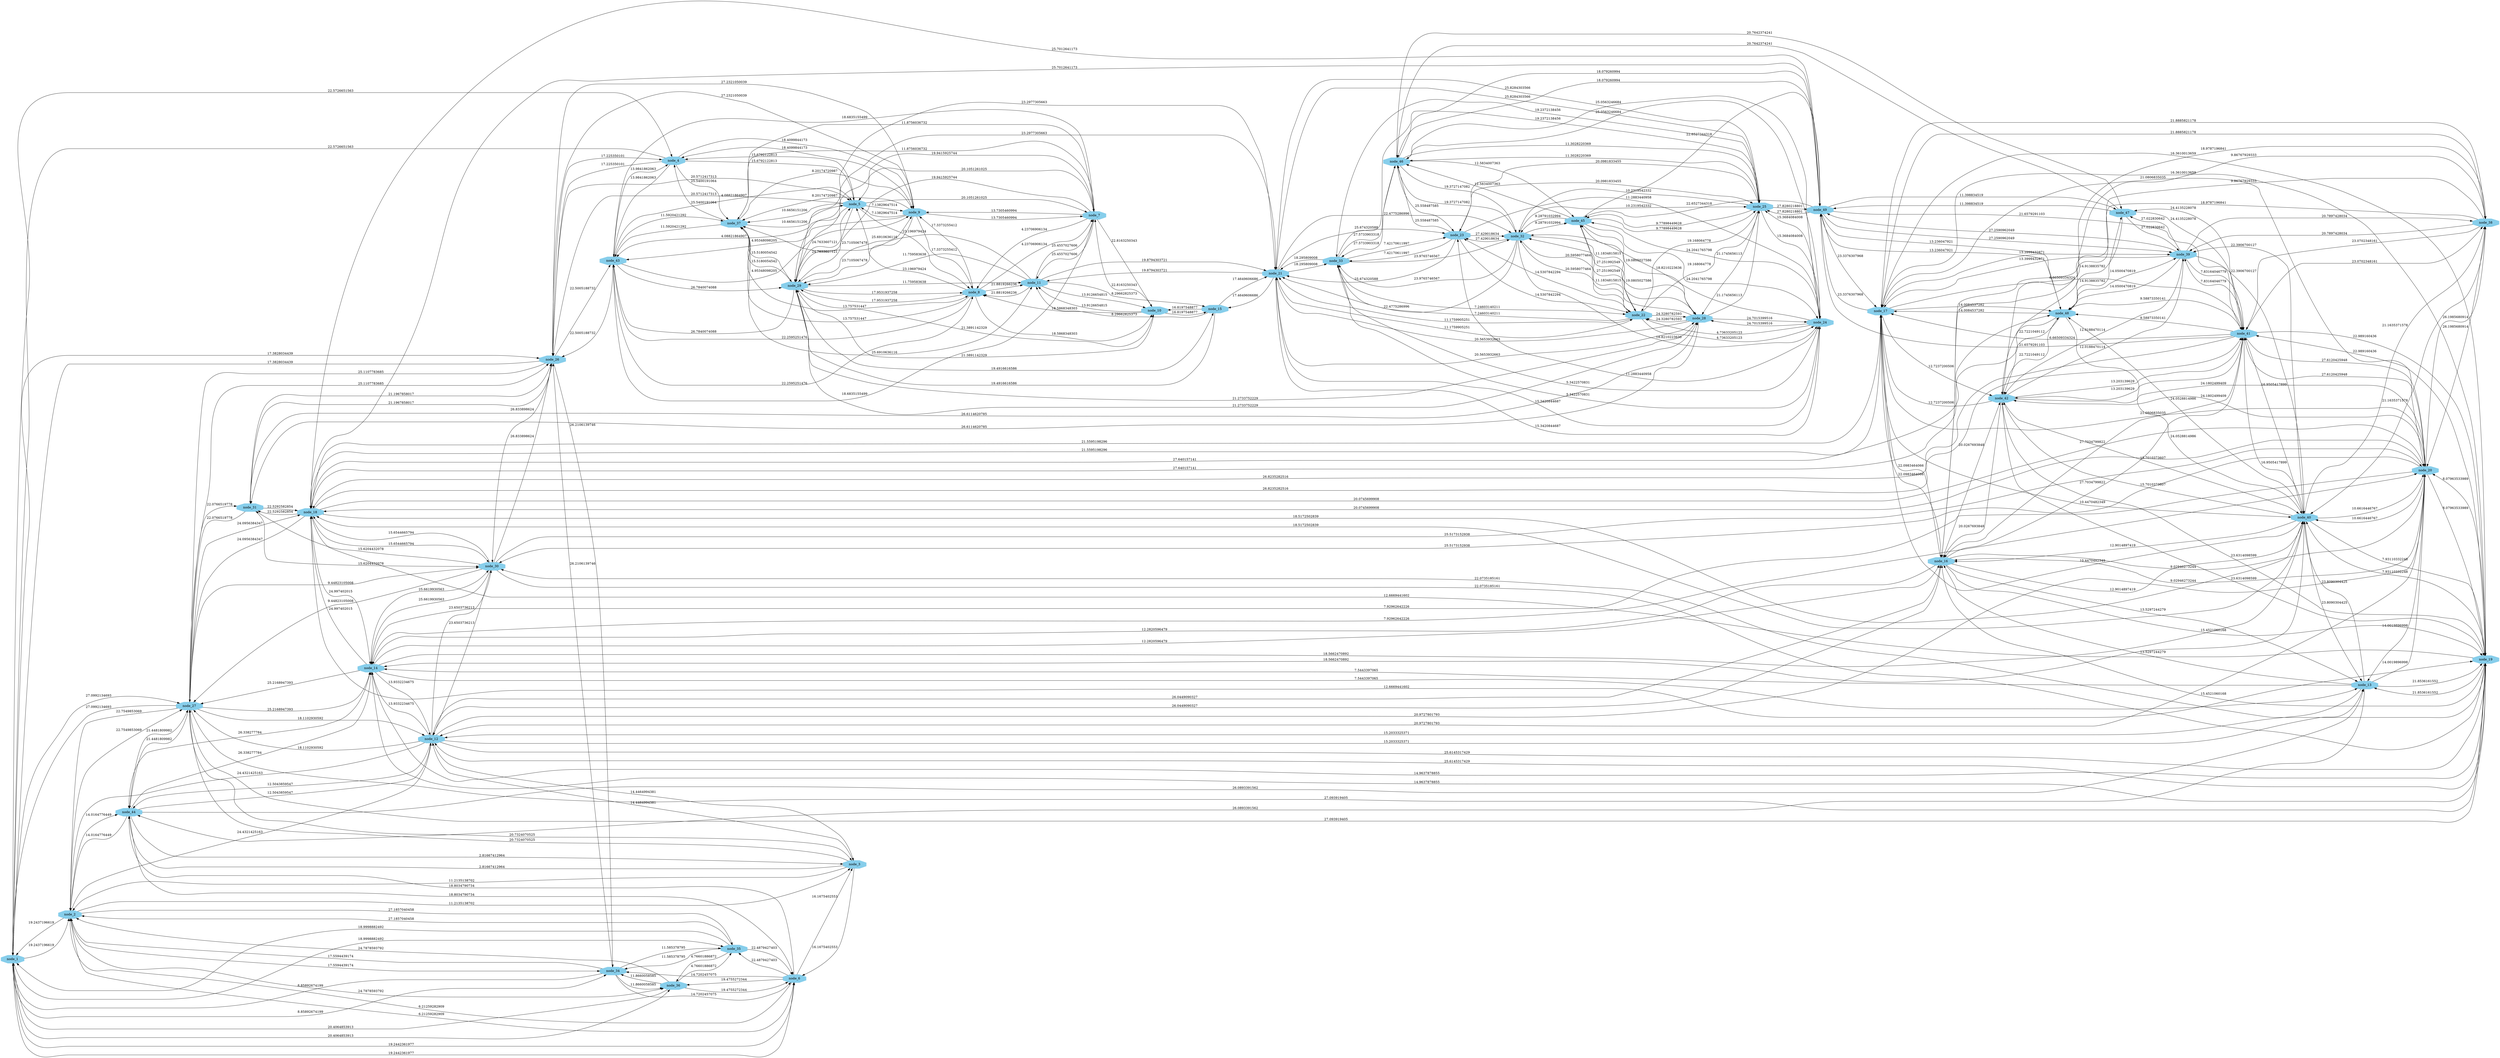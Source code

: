 digraph G {
node [width=.3,height=.3,shape=octagon,style=filled,color=skyblue];
overlap="false";
rankdir="LR";
aspect="1";
node_1 [pos="19.4128048566,83.9770177903!"];
node_2 [pos="4.41696285582,71.9169402982!"];
node_3 [pos="1.26473794915,61.1556034178!"];
node_4 [pos="39.3386600448,94.5829362926!"];
node_5 [pos="53.5315264631,87.9195857395!"];
node_6 [pos="1.35558498997,77.3228884318!"];
node_7 [pos="70.5302695338,98.6554522444!"];
node_8 [pos="74.6258995935,97.5698332301!"];
node_9 [pos="57.7272028331,93.6946681081!"];
node_10 [pos="92.8682669848,94.0080273716!"];
node_11 [pos="88.6305239082,80.7564691834!"];
node_12 [pos="6.10181515067,47.5429611261!"];
node_13 [pos="3.12594278289,32.6337188957!"];
node_14 [pos="10.4804157605,34.3156192581!"];
node_15 [pos="96.2771737783,77.5373410181!"];
node_16 [pos="11.5974615781,22.0844624103!"];
node_17 [pos="32.7725785411,15.7637555268!"];
node_18 [pos="35.3139755125,37.1729637494!"];
node_19 [pos="24.8282514482,30.0665536004!"];
node_20 [pos="16.7695085713,29.4858897819!"];
node_21 [pos="90.7039919679,60.9854681434!"];
node_22 [pos="92.5314402137,49.9598979937!"];
node_23 [pos="96.3460097138,35.9387443375!"];
node_24 [pos="90.5808475286,45.6438778968!"];
node_25 [pos="76.5452635808,39.383657452!"];
node_26 [pos="35.6451366974,77.7582350654!"];
node_27 [pos="21.5689441192,56.9637167308!"];
node_28 [pos="70.1866170261,59.580930605!"];
node_29 [pos="76.9129877209,79.7629134276!"];
node_30 [pos="29.3904747685,51.6634593523!"];
node_31 [pos="43.6154513817,58.1170077066!"];
node_32 [pos="71.9844352095,48.5429004336!"];
node_33 [pos="95.3801652128,43.2973356518!"];
node_34 [pos="11.5098893176,87.9800802434!"];
node_35 [pos="7.6630391733,98.9081517013!"];
node_36 [pos="3.4468642509,96.6858094953!"];
node_37 [pos="64.1738404553,88.6242124419!"];
node_38 [pos="14.7331750239,3.36658053138!"];
node_39 [pos="35.5104433663,2.6464929962!"];
node_40 [pos="24.4988216988,22.1422949!"];
node_41 [pos="36.7096782949,10.3857712573!"];
node_42 [pos="24.1080093281,6.44612212144!"];
node_43 [pos="53.0789702459,91.982678723!"];
node_44 [pos="0.179963836969,58.5561961242!"];
node_45 [pos="66.8681102802,40.7912233561!"];
node_46 [pos="71.6994832157,29.1722815089!"];
node_47 [pos="61.1055528221,11.3138886747!"];
node_48 [pos="46.1985290382,11.7661776219!"];
node_49 [pos="55.4637562037,21.2186127653!"];
      node_32 -> node_33 [label="23.9765746567"];
      node_32 -> node_24 [label="18.8210223636"];
      node_32 -> node_25 [label="10.2319542332"];
      node_32 -> node_22 [label="20.5958077464"];
      node_32 -> node_23 [label="27.429018634"];
      node_32 -> node_46 [label="19.3727147082"];
      node_32 -> node_21 [label="22.4775286996"];
      node_32 -> node_28 [label="11.1834815815"];
      node_32 -> node_45 [label="9.28791032994"];
      node_46 -> node_33 [label="27.5733903318"];
      node_46 -> node_32 [label="19.3727147082"];
      node_46 -> node_24 [label="25.0563246684"];
      node_46 -> node_25 [label="11.3028220369"];
      node_46 -> node_45 [label="12.5834007363"];
      node_46 -> node_47 [label="20.7642374241"];
      node_46 -> node_49 [label="18.079260994"];
      node_46 -> node_23 [label="25.558487585"];
      node_35 -> node_6 [label="22.4879427403"];
      node_35 -> node_36 [label="4.76601886872"];
      node_35 -> node_2 [label="27.1857040458"];
      node_35 -> node_1 [label="18.9998882492"];
      node_35 -> node_34 [label="11.585378795"];
      node_47 -> node_39 [label="27.022830642"];
      node_47 -> node_41 [label="24.4135228078"];
      node_47 -> node_48 [label="14.9138835782"];
      node_47 -> node_46 [label="20.7642374241"];
      node_47 -> node_49 [label="11.398834519"];
      node_42 -> node_39 [label="12.0188470114"];
      node_42 -> node_38 [label="9.86767929333"];
      node_42 -> node_19 [label="23.6314098599"];
      node_42 -> node_17 [label="12.7237200506"];
      node_42 -> node_16 [label="20.0267693848"];
      node_42 -> node_40 [label="15.7010373607"];
      node_42 -> node_41 [label="13.203139629"];
      node_42 -> node_20 [label="24.1802499409"];
      node_42 -> node_48 [label="22.7221049112"];
      node_34 -> node_6 [label="14.7202457075"];
      node_34 -> node_35 [label="11.585378795"];
      node_34 -> node_2 [label="17.5594439174"];
      node_34 -> node_1 [label="8.85892674199"];
      node_34 -> node_36 [label="11.8660058585"];
      node_34 -> node_26 [label="26.2106139746"];
      node_26 -> node_9 [label="27.2321050039"];
      node_26 -> node_31 [label="21.1967858017"];
      node_26 -> node_30 [label="26.833898624"];
      node_26 -> node_5 [label="20.5712417313"];
      node_26 -> node_4 [label="17.225350101"];
      node_26 -> node_34 [label="26.2106139746"];
      node_26 -> node_1 [label="17.3828034439"];
      node_26 -> node_27 [label="25.1107783685"];
      node_26 -> node_43 [label="22.5005188732"];
      node_27 -> node_19 [label="27.093919405"];
      node_27 -> node_18 [label="24.0956384347"];
      node_27 -> node_31 [label="22.0766519778"];
      node_27 -> node_30 [label="9.44823105008"];
      node_27 -> node_14 [label="25.2168947393"];
      node_27 -> node_3 [label="20.7324070525"];
      node_27 -> node_2 [label="22.7549853069"];
      node_27 -> node_1 [label="27.0992134693"];
      node_27 -> node_12 [label="18.1102930592"];
      node_27 -> node_26 [label="25.1107783685"];
      node_27 -> node_44 [label="21.4481809982"];
      node_24 -> node_33 [label="5.3422570831"];
      node_24 -> node_32 [label="18.8210223636"];
      node_24 -> node_25 [label="15.3684084008"];
      node_24 -> node_22 [label="4.73633205123"];
      node_24 -> node_23 [label="11.2883440958"];
      node_24 -> node_46 [label="25.0563246684"];
      node_24 -> node_21 [label="15.3420844687"];
      node_24 -> node_28 [label="24.7015399516"];
      node_24 -> node_45 [label="24.2041765798"];
      node_25 -> node_33 [label="19.2372138456"];
      node_25 -> node_32 [label="10.2319542332"];
      node_25 -> node_24 [label="15.3684084008"];
      node_25 -> node_22 [label="19.168064778"];
      node_25 -> node_23 [label="20.0981833455"];
      node_25 -> node_46 [label="11.3028220369"];
      node_25 -> node_21 [label="25.8284303566"];
      node_25 -> node_49 [label="27.8280218801"];
      node_25 -> node_28 [label="21.1745656113"];
      node_25 -> node_45 [label="9.77898449628"];
      node_22 -> node_33 [label="7.24603140211"];
      node_22 -> node_32 [label="20.5958077464"];
      node_22 -> node_24 [label="4.73633205123"];
      node_22 -> node_25 [label="19.168064778"];
      node_22 -> node_23 [label="14.5307842294"];
      node_22 -> node_21 [label="11.1759905251"];
      node_22 -> node_28 [label="24.3280782593"];
      node_22 -> node_45 [label="27.251992549"];
      node_23 -> node_33 [label="7.42170611997"];
      node_23 -> node_32 [label="27.429018634"];
      node_23 -> node_24 [label="11.2883440958"];
      node_23 -> node_25 [label="20.0981833455"];
      node_23 -> node_22 [label="14.5307842294"];
      node_23 -> node_46 [label="25.558487585"];
      node_23 -> node_21 [label="25.674320588"];
      node_20 -> node_38 [label="26.1985680914"];
      node_20 -> node_19 [label="8.07963533989"];
      node_20 -> node_18 [label="20.0745699908"];
      node_20 -> node_17 [label="21.0806835035"];
      node_20 -> node_16 [label="9.02946273244"];
      node_20 -> node_14 [label="7.92962642226"];
      node_20 -> node_13 [label="14.0019896998"];
      node_20 -> node_12 [label="20.9727801793"];
      node_20 -> node_40 [label="10.6616446767"];
      node_20 -> node_41 [label="27.6120425948"];
      node_20 -> node_42 [label="24.1802499409"];
      node_20 -> node_30 [label="25.5173152938"];
      node_21 -> node_15 [label="17.4649606686"];
      node_21 -> node_32 [label="22.4775286996"];
      node_21 -> node_11 [label="19.8794303721"];
      node_21 -> node_24 [label="15.3420844687"];
      node_21 -> node_25 [label="25.8284303566"];
      node_21 -> node_22 [label="11.1759905251"];
      node_21 -> node_23 [label="25.674320588"];
      node_21 -> node_33 [label="18.295809008"];
      node_21 -> node_28 [label="20.5653932663"];
      node_21 -> node_29 [label="23.2977305663"];
      node_48 -> node_39 [label="14.0500470819"];
      node_48 -> node_18 [label="27.640157141"];
      node_48 -> node_17 [label="14.0084537282"];
      node_48 -> node_40 [label="24.0528814986"];
      node_48 -> node_41 [label="9.58873350141"];
      node_48 -> node_42 [label="22.7221049112"];
      node_48 -> node_47 [label="14.9138835782"];
      node_48 -> node_49 [label="13.236047921"];
      node_49 -> node_39 [label="27.2590962049"];
      node_49 -> node_18 [label="25.7012641173"];
      node_49 -> node_17 [label="23.3376307968"];
      node_49 -> node_41 [label="21.6579291103"];
      node_49 -> node_25 [label="27.8280218801"];
      node_49 -> node_45 [label="22.6527344318"];
      node_49 -> node_46 [label="18.079260994"];
      node_49 -> node_47 [label="11.398834519"];
      node_49 -> node_48 [label="13.236047921"];
      node_36 -> node_6 [label="19.4755272344"];
      node_36 -> node_35 [label="4.76601886872"];
      node_36 -> node_2 [label="24.7878593792"];
      node_36 -> node_1 [label="20.4064853913"];
      node_36 -> node_34 [label="11.8660058585"];
      node_28 -> node_31 [label="26.6114620785"];
      node_28 -> node_32 [label="11.1834815815"];
      node_28 -> node_24 [label="24.7015399516"];
      node_28 -> node_25 [label="21.1745656113"];
      node_28 -> node_22 [label="24.3280782593"];
      node_28 -> node_45 [label="19.0805027586"];
      node_28 -> node_21 [label="20.5653932663"];
      node_28 -> node_29 [label="21.2733752229"];
      node_29 -> node_9 [label="23.7105067478"];
      node_29 -> node_8 [label="17.9531937258"];
      node_29 -> node_7 [label="19.9415925744"];
      node_29 -> node_5 [label="24.7633607121"];
      node_29 -> node_11 [label="11.759583638"];
      node_29 -> node_10 [label="21.3891142329"];
      node_29 -> node_43 [label="26.7840074088"];
      node_29 -> node_37 [label="15.5180054542"];
      node_29 -> node_21 [label="23.2977305663"];
      node_29 -> node_15 [label="19.4916616586"];
      node_29 -> node_28 [label="21.2733752229"];
      node_37 -> node_9 [label="8.20174720987"];
      node_37 -> node_8 [label="13.757531447"];
      node_37 -> node_7 [label="11.8756036732"];
      node_37 -> node_5 [label="10.6656151206"];
      node_37 -> node_4 [label="25.5400191064"];
      node_37 -> node_11 [label="25.6910636116"];
      node_37 -> node_43 [label="11.5920421292"];
      node_37 -> node_29 [label="15.5180054542"];
      node_9 -> node_8 [label="17.3373255412"];
      node_9 -> node_7 [label="13.7305460994"];
      node_9 -> node_5 [label="7.13829647514"];
      node_9 -> node_4 [label="18.4099844173"];
      node_9 -> node_37 [label="8.20174720987"];
      node_9 -> node_26 [label="27.2321050039"];
      node_9 -> node_43 [label="4.95348098205"];
      node_9 -> node_29 [label="23.7105067478"];
      node_8 -> node_9 [label="17.3373255412"];
      node_8 -> node_7 [label="4.23706906134"];
      node_8 -> node_5 [label="23.196979424"];
      node_8 -> node_11 [label="21.8819266236"];
      node_8 -> node_10 [label="18.5868348303"];
      node_8 -> node_43 [label="22.2595251476"];
      node_8 -> node_37 [label="13.757531447"];
      node_8 -> node_29 [label="17.9531937258"];
      node_7 -> node_9 [label="13.7305460994"];
      node_7 -> node_8 [label="4.23706906134"];
      node_7 -> node_5 [label="20.1051261025"];
      node_7 -> node_11 [label="25.4557027606"];
      node_7 -> node_10 [label="22.8163250343"];
      node_7 -> node_43 [label="18.6835155499"];
      node_7 -> node_37 [label="11.8756036732"];
      node_7 -> node_29 [label="19.9415925744"];
      node_6 -> node_34 [label="14.7202457075"];
      node_6 -> node_3 [label="16.1675402553"];
      node_6 -> node_35 [label="22.4879427403"];
      node_6 -> node_2 [label="6.21259282909"];
      node_6 -> node_1 [label="19.2442361977"];
      node_6 -> node_36 [label="19.4755272344"];
      node_6 -> node_44 [label="18.8034790734"];
      node_5 -> node_9 [label="7.13829647514"];
      node_5 -> node_8 [label="23.196979424"];
      node_5 -> node_7 [label="20.1051261025"];
      node_5 -> node_4 [label="15.6792122813"];
      node_5 -> node_37 [label="10.6656151206"];
      node_5 -> node_26 [label="20.5712417313"];
      node_5 -> node_43 [label="4.08821864907"];
      node_5 -> node_29 [label="24.7633607121"];
      node_4 -> node_9 [label="18.4099844173"];
      node_4 -> node_5 [label="15.6792122813"];
      node_4 -> node_37 [label="25.5400191064"];
      node_4 -> node_26 [label="17.225350101"];
      node_4 -> node_43 [label="13.9841862063"];
      node_4 -> node_1 [label="22.5726651563"];
      node_3 -> node_6 [label="16.1675402553"];
      node_3 -> node_44 [label="2.81667412964"];
      node_3 -> node_27 [label="20.7324070525"];
      node_3 -> node_2 [label="11.2135138702"];
      node_3 -> node_12 [label="14.4464994381"];
      node_2 -> node_35 [label="27.1857040458"];
      node_2 -> node_6 [label="6.21259282909"];
      node_2 -> node_3 [label="11.2135138702"];
      node_2 -> node_34 [label="17.5594439174"];
      node_2 -> node_1 [label="19.2437196619"];
      node_2 -> node_12 [label="24.4321425163"];
      node_2 -> node_27 [label="22.7549853069"];
      node_2 -> node_44 [label="14.0164776449"];
      node_2 -> node_36 [label="24.7878593792"];
      node_1 -> node_6 [label="19.2442361977"];
      node_1 -> node_4 [label="22.5726651563"];
      node_1 -> node_35 [label="18.9998882492"];
      node_1 -> node_34 [label="8.85892674199"];
      node_1 -> node_2 [label="19.2437196619"];
      node_1 -> node_26 [label="17.3828034439"];
      node_1 -> node_27 [label="27.0992134693"];
      node_1 -> node_36 [label="20.4064853913"];
      node_40 -> node_39 [label="22.3906700127"];
      node_40 -> node_38 [label="21.1635371578"];
      node_40 -> node_19 [label="7.93110332248"];
      node_40 -> node_18 [label="18.5172502839"];
      node_40 -> node_17 [label="10.4470482349"];
      node_40 -> node_16 [label="12.9014897419"];
      node_40 -> node_14 [label="18.5662470892"];
      node_40 -> node_13 [label="23.8090304425"];
      node_40 -> node_41 [label="16.9505417899"];
      node_40 -> node_42 [label="15.7010373607"];
      node_40 -> node_20 [label="10.6616446767"];
      node_40 -> node_48 [label="24.0528814986"];
      node_39 -> node_38 [label="20.7897428034"];
      node_39 -> node_17 [label="13.3999432871"];
      node_39 -> node_40 [label="22.3906700127"];
      node_39 -> node_41 [label="7.83164046779"];
      node_39 -> node_42 [label="12.0188470114"];
      node_39 -> node_47 [label="27.022830642"];
      node_39 -> node_48 [label="14.0500470819"];
      node_39 -> node_49 [label="27.2590962049"];
      node_38 -> node_39 [label="20.7897428034"];
      node_38 -> node_17 [label="21.8885821178"];
      node_38 -> node_16 [label="18.9787196841"];
      node_38 -> node_40 [label="21.1635371578"];
      node_38 -> node_41 [label="23.0702348161"];
      node_38 -> node_42 [label="9.86767929333"];
      node_38 -> node_20 [label="26.1985680914"];
      node_19 -> node_41 [label="22.989160436"];
      node_19 -> node_18 [label="12.6669441602"];
      node_19 -> node_17 [label="16.3610013659"];
      node_19 -> node_16 [label="15.4521060168"];
      node_19 -> node_14 [label="14.9637878855"];
      node_19 -> node_13 [label="21.8536161552"];
      node_19 -> node_12 [label="25.6145317429"];
      node_19 -> node_40 [label="7.93110332248"];
      node_19 -> node_27 [label="27.093919405"];
      node_19 -> node_42 [label="23.6314098599"];
      node_19 -> node_20 [label="8.07963533989"];
      node_19 -> node_30 [label="22.0735185161"];
      node_18 -> node_19 [label="12.6669441602"];
      node_18 -> node_41 [label="26.8235282516"];
      node_18 -> node_17 [label="21.5595198296"];
      node_18 -> node_30 [label="15.6544665794"];
      node_18 -> node_14 [label="24.997402015"];
      node_18 -> node_31 [label="22.5292582854"];
      node_18 -> node_40 [label="18.5172502839"];
      node_18 -> node_27 [label="24.0956384347"];
      node_18 -> node_20 [label="20.0745699908"];
      node_18 -> node_48 [label="27.640157141"];
      node_18 -> node_49 [label="25.7012641173"];
      node_17 -> node_39 [label="13.3999432871"];
      node_17 -> node_38 [label="21.8885821178"];
      node_17 -> node_19 [label="16.3610013659"];
      node_17 -> node_18 [label="21.5595198296"];
      node_17 -> node_16 [label="22.0983464066"];
      node_17 -> node_40 [label="10.4470482349"];
      node_17 -> node_41 [label="6.66509334324"];
      node_17 -> node_42 [label="12.7237200506"];
      node_17 -> node_20 [label="21.0806835035"];
      node_17 -> node_48 [label="14.0084537282"];
      node_17 -> node_49 [label="23.3376307968"];
      node_16 -> node_38 [label="18.9787196841"];
      node_16 -> node_19 [label="15.4521060168"];
      node_16 -> node_17 [label="22.0983464066"];
      node_16 -> node_14 [label="12.2820596479"];
      node_16 -> node_13 [label="13.5297244279"];
      node_16 -> node_12 [label="26.0449090327"];
      node_16 -> node_40 [label="12.9014897419"];
      node_16 -> node_41 [label="27.7034799822"];
      node_16 -> node_42 [label="20.0267693848"];
      node_16 -> node_20 [label="9.02946273244"];
      node_15 -> node_29 [label="19.4916616586"];
      node_15 -> node_21 [label="17.4649606686"];
      node_15 -> node_11 [label="8.29662825373"];
      node_15 -> node_10 [label="16.8197548877"];
      node_14 -> node_19 [label="14.9637878855"];
      node_14 -> node_18 [label="24.997402015"];
      node_14 -> node_16 [label="12.2820596479"];
      node_14 -> node_13 [label="7.5443397065"];
      node_14 -> node_12 [label="13.9332234675"];
      node_14 -> node_40 [label="18.5662470892"];
      node_14 -> node_27 [label="25.2168947393"];
      node_14 -> node_44 [label="26.338277784"];
      node_14 -> node_20 [label="7.92962642226"];
      node_14 -> node_30 [label="25.6619930563"];
      node_13 -> node_19 [label="21.8536161552"];
      node_13 -> node_16 [label="13.5297244279"];
      node_13 -> node_14 [label="7.5443397065"];
      node_13 -> node_12 [label="15.2033325371"];
      node_13 -> node_40 [label="23.8090304425"];
      node_13 -> node_44 [label="26.0893391562"];
      node_13 -> node_20 [label="14.0019896998"];
      node_12 -> node_30 [label="23.6503736213"];
      node_12 -> node_19 [label="25.6145317429"];
      node_12 -> node_3 [label="14.4464994381"];
      node_12 -> node_14 [label="13.9332234675"];
      node_12 -> node_13 [label="15.2033325371"];
      node_12 -> node_2 [label="24.4321425163"];
      node_12 -> node_27 [label="18.1102930592"];
      node_12 -> node_44 [label="12.5043859547"];
      node_12 -> node_20 [label="20.9727801793"];
      node_12 -> node_16 [label="26.0449090327"];
      node_11 -> node_8 [label="21.8819266236"];
      node_11 -> node_7 [label="25.4557027606"];
      node_11 -> node_15 [label="8.29662825373"];
      node_11 -> node_37 [label="25.6910636116"];
      node_11 -> node_10 [label="13.9126654815"];
      node_11 -> node_21 [label="19.8794303721"];
      node_11 -> node_29 [label="11.759583638"];
      node_10 -> node_7 [label="22.8163250343"];
      node_10 -> node_15 [label="16.8197548877"];
      node_10 -> node_29 [label="21.3891142329"];
      node_10 -> node_11 [label="13.9126654815"];
      node_10 -> node_8 [label="18.5868348303"];
      node_41 -> node_39 [label="7.83164046779"];
      node_41 -> node_38 [label="23.0702348161"];
      node_41 -> node_19 [label="22.989160436"];
      node_41 -> node_18 [label="26.8235282516"];
      node_41 -> node_17 [label="6.66509334324"];
      node_41 -> node_16 [label="27.7034799822"];
      node_41 -> node_40 [label="16.9505417899"];
      node_41 -> node_42 [label="13.203139629"];
      node_41 -> node_20 [label="27.6120425948"];
      node_41 -> node_47 [label="24.4135228078"];
      node_41 -> node_48 [label="9.58873350141"];
      node_41 -> node_49 [label="21.6579291103"];
      node_31 -> node_26 [label="21.1967858017"];
      node_31 -> node_27 [label="22.0766519778"];
      node_31 -> node_30 [label="15.6204432078"];
      node_31 -> node_28 [label="26.6114620785"];
      node_31 -> node_18 [label="22.5292582854"];
      node_43 -> node_9 [label="4.95348098205"];
      node_43 -> node_8 [label="22.2595251476"];
      node_43 -> node_7 [label="18.6835155499"];
      node_43 -> node_5 [label="4.08821864907"];
      node_43 -> node_4 [label="13.9841862063"];
      node_43 -> node_37 [label="11.5920421292"];
      node_43 -> node_26 [label="22.5005188732"];
      node_43 -> node_29 [label="26.7840074088"];
      node_30 -> node_19 [label="22.0735185161"];
      node_30 -> node_18 [label="15.6544665794"];
      node_30 -> node_31 [label="15.6204432078"];
      node_30 -> node_14 [label="25.6619930563"];
      node_30 -> node_12 [label="23.6503736213"];
      node_30 -> node_26 [label="26.833898624"];
      node_30 -> node_27 [label="9.44823105008"];
      node_30 -> node_20 [label="25.5173152938"];
      node_44 -> node_3 [label="2.81667412964"];
      node_44 -> node_6 [label="18.8034790734"];
      node_44 -> node_14 [label="26.338277784"];
      node_44 -> node_13 [label="26.0893391562"];
      node_44 -> node_2 [label="14.0164776449"];
      node_44 -> node_12 [label="12.5043859547"];
      node_44 -> node_27 [label="21.4481809982"];
      node_33 -> node_32 [label="23.9765746567"];
      node_33 -> node_24 [label="5.3422570831"];
      node_33 -> node_25 [label="19.2372138456"];
      node_33 -> node_22 [label="7.24603140211"];
      node_33 -> node_23 [label="7.42170611997"];
      node_33 -> node_46 [label="27.5733903318"];
      node_33 -> node_21 [label="18.295809008"];
      node_45 -> node_32 [label="9.28791032994"];
      node_45 -> node_24 [label="24.2041765798"];
      node_45 -> node_25 [label="9.77898449628"];
      node_45 -> node_22 [label="27.251992549"];
      node_45 -> node_46 [label="12.5834007363"];
      node_45 -> node_49 [label="22.6527344318"];
      node_45 -> node_28 [label="19.0805027586"];
}